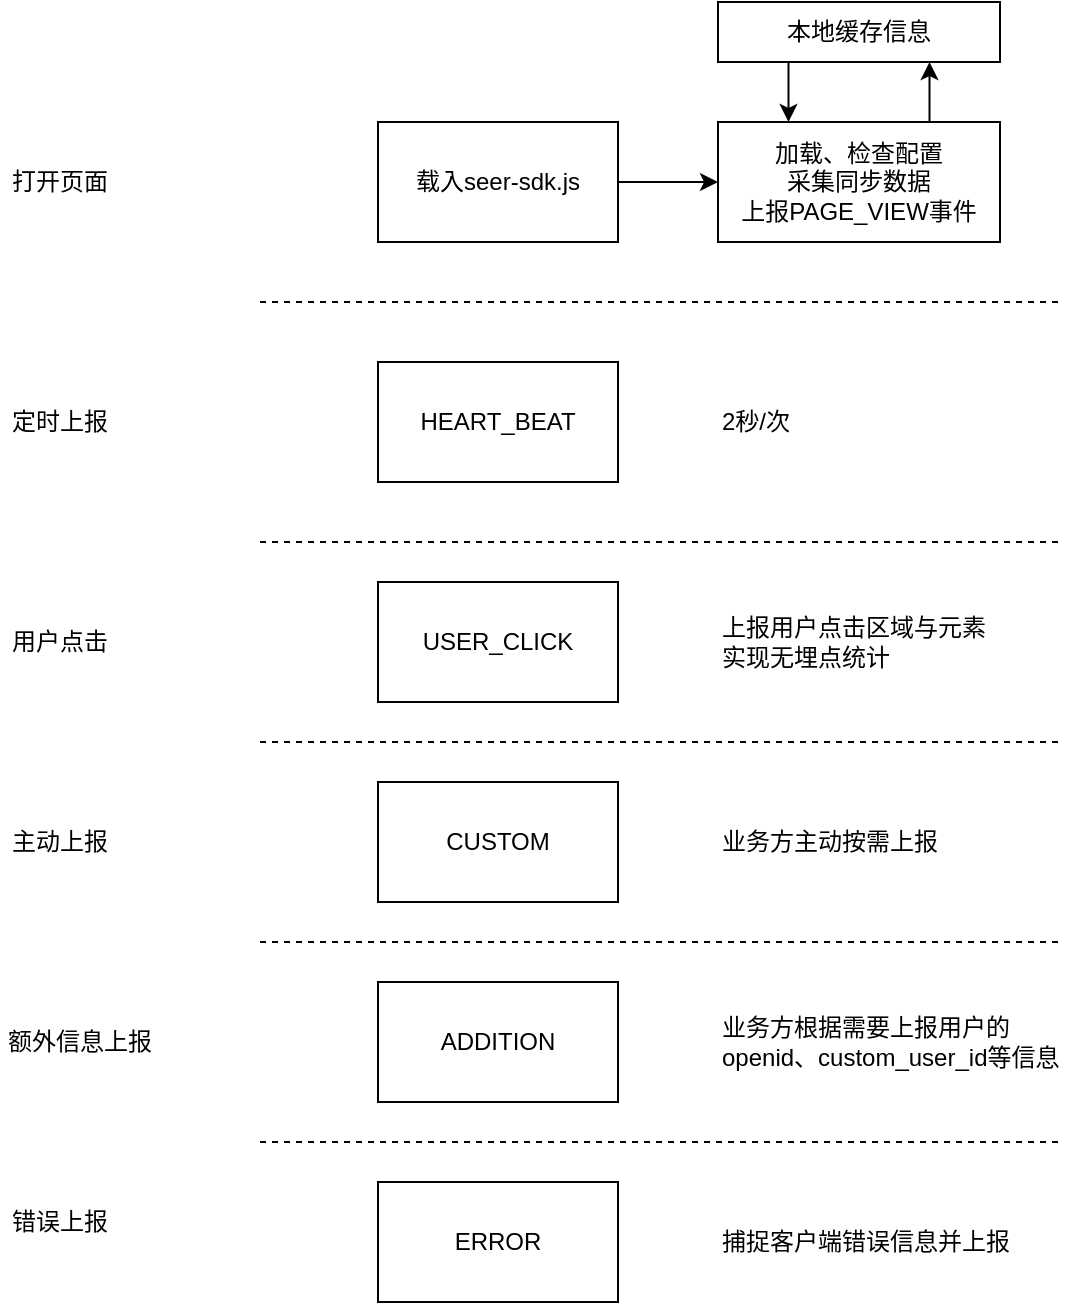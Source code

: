 <mxfile version="12.7.4" type="github">
  <diagram id="lnqELtTo293z6aNDuHN4" name="第 1 页">
    <mxGraphModel dx="946" dy="478" grid="1" gridSize="10" guides="1" tooltips="1" connect="1" arrows="1" fold="1" page="1" pageScale="1" pageWidth="827" pageHeight="1169" math="0" shadow="0">
      <root>
        <mxCell id="0" />
        <mxCell id="1" parent="0" />
        <mxCell id="_EAEVx706mbjmcRCzkSx-37" style="edgeStyle=orthogonalEdgeStyle;rounded=0;orthogonalLoop=1;jettySize=auto;html=1;exitX=1;exitY=0.5;exitDx=0;exitDy=0;entryX=0;entryY=0.5;entryDx=0;entryDy=0;" edge="1" parent="1" source="_EAEVx706mbjmcRCzkSx-1" target="_EAEVx706mbjmcRCzkSx-2">
          <mxGeometry relative="1" as="geometry" />
        </mxCell>
        <mxCell id="_EAEVx706mbjmcRCzkSx-1" value="载入seer-sdk.js" style="rounded=0;whiteSpace=wrap;html=1;" vertex="1" parent="1">
          <mxGeometry x="259" y="200" width="120" height="60" as="geometry" />
        </mxCell>
        <mxCell id="_EAEVx706mbjmcRCzkSx-36" style="edgeStyle=orthogonalEdgeStyle;rounded=0;orthogonalLoop=1;jettySize=auto;html=1;exitX=0.75;exitY=0;exitDx=0;exitDy=0;entryX=0.75;entryY=1;entryDx=0;entryDy=0;" edge="1" parent="1" source="_EAEVx706mbjmcRCzkSx-2" target="_EAEVx706mbjmcRCzkSx-29">
          <mxGeometry relative="1" as="geometry" />
        </mxCell>
        <mxCell id="_EAEVx706mbjmcRCzkSx-2" value="加载、检查配置&lt;br&gt;采集同步数据&lt;br&gt;上报PAGE_VIEW事件" style="rounded=0;whiteSpace=wrap;html=1;" vertex="1" parent="1">
          <mxGeometry x="429" y="200" width="141" height="60" as="geometry" />
        </mxCell>
        <mxCell id="_EAEVx706mbjmcRCzkSx-6" value="" style="endArrow=none;dashed=1;html=1;" edge="1" parent="1">
          <mxGeometry width="50" height="50" relative="1" as="geometry">
            <mxPoint x="200" y="290" as="sourcePoint" />
            <mxPoint x="600" y="290" as="targetPoint" />
          </mxGeometry>
        </mxCell>
        <mxCell id="_EAEVx706mbjmcRCzkSx-7" value="打开页面" style="text;html=1;strokeColor=none;fillColor=none;align=center;verticalAlign=middle;whiteSpace=wrap;rounded=0;" vertex="1" parent="1">
          <mxGeometry x="70" y="220" width="60" height="20" as="geometry" />
        </mxCell>
        <mxCell id="_EAEVx706mbjmcRCzkSx-8" value="用户点击" style="text;html=1;strokeColor=none;fillColor=none;align=center;verticalAlign=middle;whiteSpace=wrap;rounded=0;" vertex="1" parent="1">
          <mxGeometry x="70" y="450" width="60" height="20" as="geometry" />
        </mxCell>
        <mxCell id="_EAEVx706mbjmcRCzkSx-9" value="USER_CLICK" style="rounded=0;whiteSpace=wrap;html=1;" vertex="1" parent="1">
          <mxGeometry x="259" y="430" width="120" height="60" as="geometry" />
        </mxCell>
        <mxCell id="_EAEVx706mbjmcRCzkSx-10" value="" style="endArrow=none;dashed=1;html=1;" edge="1" parent="1">
          <mxGeometry width="50" height="50" relative="1" as="geometry">
            <mxPoint x="200" y="410" as="sourcePoint" />
            <mxPoint x="600" y="410" as="targetPoint" />
          </mxGeometry>
        </mxCell>
        <mxCell id="_EAEVx706mbjmcRCzkSx-11" value="定时上报" style="text;html=1;strokeColor=none;fillColor=none;align=center;verticalAlign=middle;whiteSpace=wrap;rounded=0;" vertex="1" parent="1">
          <mxGeometry x="70" y="340" width="60" height="20" as="geometry" />
        </mxCell>
        <mxCell id="_EAEVx706mbjmcRCzkSx-12" value="HEART_BEAT" style="rounded=0;whiteSpace=wrap;html=1;" vertex="1" parent="1">
          <mxGeometry x="259" y="320" width="120" height="60" as="geometry" />
        </mxCell>
        <mxCell id="_EAEVx706mbjmcRCzkSx-13" value="2秒/次" style="text;html=1;align=left;verticalAlign=middle;resizable=0;points=[];autosize=1;" vertex="1" parent="1">
          <mxGeometry x="429" y="340" width="50" height="20" as="geometry" />
        </mxCell>
        <mxCell id="_EAEVx706mbjmcRCzkSx-14" value="上报用户点击区域与元素&lt;br&gt;实现无埋点统计" style="text;html=1;align=left;verticalAlign=middle;resizable=0;points=[];autosize=1;" vertex="1" parent="1">
          <mxGeometry x="429" y="445" width="150" height="30" as="geometry" />
        </mxCell>
        <mxCell id="_EAEVx706mbjmcRCzkSx-15" value="" style="endArrow=none;dashed=1;html=1;" edge="1" parent="1">
          <mxGeometry width="50" height="50" relative="1" as="geometry">
            <mxPoint x="200" y="510" as="sourcePoint" />
            <mxPoint x="600" y="510" as="targetPoint" />
          </mxGeometry>
        </mxCell>
        <mxCell id="_EAEVx706mbjmcRCzkSx-16" value="主动上报" style="text;html=1;strokeColor=none;fillColor=none;align=center;verticalAlign=middle;whiteSpace=wrap;rounded=0;" vertex="1" parent="1">
          <mxGeometry x="70" y="550" width="60" height="20" as="geometry" />
        </mxCell>
        <mxCell id="_EAEVx706mbjmcRCzkSx-17" value="CUSTOM" style="rounded=0;whiteSpace=wrap;html=1;" vertex="1" parent="1">
          <mxGeometry x="259" y="530" width="120" height="60" as="geometry" />
        </mxCell>
        <mxCell id="_EAEVx706mbjmcRCzkSx-18" value="业务方主动按需上报" style="text;html=1;align=left;verticalAlign=middle;resizable=0;points=[];autosize=1;" vertex="1" parent="1">
          <mxGeometry x="429" y="550" width="120" height="20" as="geometry" />
        </mxCell>
        <mxCell id="_EAEVx706mbjmcRCzkSx-19" value="额外信息上报" style="text;html=1;strokeColor=none;fillColor=none;align=center;verticalAlign=middle;whiteSpace=wrap;rounded=0;" vertex="1" parent="1">
          <mxGeometry x="70" y="650" width="80" height="20" as="geometry" />
        </mxCell>
        <mxCell id="_EAEVx706mbjmcRCzkSx-20" value="" style="endArrow=none;dashed=1;html=1;" edge="1" parent="1">
          <mxGeometry width="50" height="50" relative="1" as="geometry">
            <mxPoint x="200" y="610" as="sourcePoint" />
            <mxPoint x="600" y="610" as="targetPoint" />
          </mxGeometry>
        </mxCell>
        <mxCell id="_EAEVx706mbjmcRCzkSx-21" value="ADDITION" style="rounded=0;whiteSpace=wrap;html=1;" vertex="1" parent="1">
          <mxGeometry x="259" y="630" width="120" height="60" as="geometry" />
        </mxCell>
        <mxCell id="_EAEVx706mbjmcRCzkSx-23" value="业务方根据需要上报用户的&lt;br&gt;openid、custom_user_id等信息" style="text;html=1;align=left;verticalAlign=middle;resizable=0;points=[];autosize=1;" vertex="1" parent="1">
          <mxGeometry x="429" y="645" width="180" height="30" as="geometry" />
        </mxCell>
        <mxCell id="_EAEVx706mbjmcRCzkSx-24" value="错误上报" style="text;html=1;strokeColor=none;fillColor=none;align=center;verticalAlign=middle;whiteSpace=wrap;rounded=0;" vertex="1" parent="1">
          <mxGeometry x="70" y="740" width="60" height="20" as="geometry" />
        </mxCell>
        <mxCell id="_EAEVx706mbjmcRCzkSx-25" value="" style="endArrow=none;dashed=1;html=1;" edge="1" parent="1">
          <mxGeometry width="50" height="50" relative="1" as="geometry">
            <mxPoint x="200" y="710" as="sourcePoint" />
            <mxPoint x="600" y="710" as="targetPoint" />
          </mxGeometry>
        </mxCell>
        <mxCell id="_EAEVx706mbjmcRCzkSx-26" value="ERROR" style="rounded=0;whiteSpace=wrap;html=1;" vertex="1" parent="1">
          <mxGeometry x="259" y="730" width="120" height="60" as="geometry" />
        </mxCell>
        <mxCell id="_EAEVx706mbjmcRCzkSx-27" value="捕捉客户端错误信息并上报" style="text;html=1;align=left;verticalAlign=middle;resizable=0;points=[];autosize=1;" vertex="1" parent="1">
          <mxGeometry x="429" y="750" width="160" height="20" as="geometry" />
        </mxCell>
        <mxCell id="_EAEVx706mbjmcRCzkSx-38" style="edgeStyle=orthogonalEdgeStyle;rounded=0;orthogonalLoop=1;jettySize=auto;html=1;exitX=0.25;exitY=1;exitDx=0;exitDy=0;entryX=0.25;entryY=0;entryDx=0;entryDy=0;" edge="1" parent="1" source="_EAEVx706mbjmcRCzkSx-29" target="_EAEVx706mbjmcRCzkSx-2">
          <mxGeometry relative="1" as="geometry" />
        </mxCell>
        <mxCell id="_EAEVx706mbjmcRCzkSx-29" value="本地缓存信息" style="rounded=0;whiteSpace=wrap;html=1;align=center;" vertex="1" parent="1">
          <mxGeometry x="429" y="140" width="141" height="30" as="geometry" />
        </mxCell>
      </root>
    </mxGraphModel>
  </diagram>
</mxfile>
